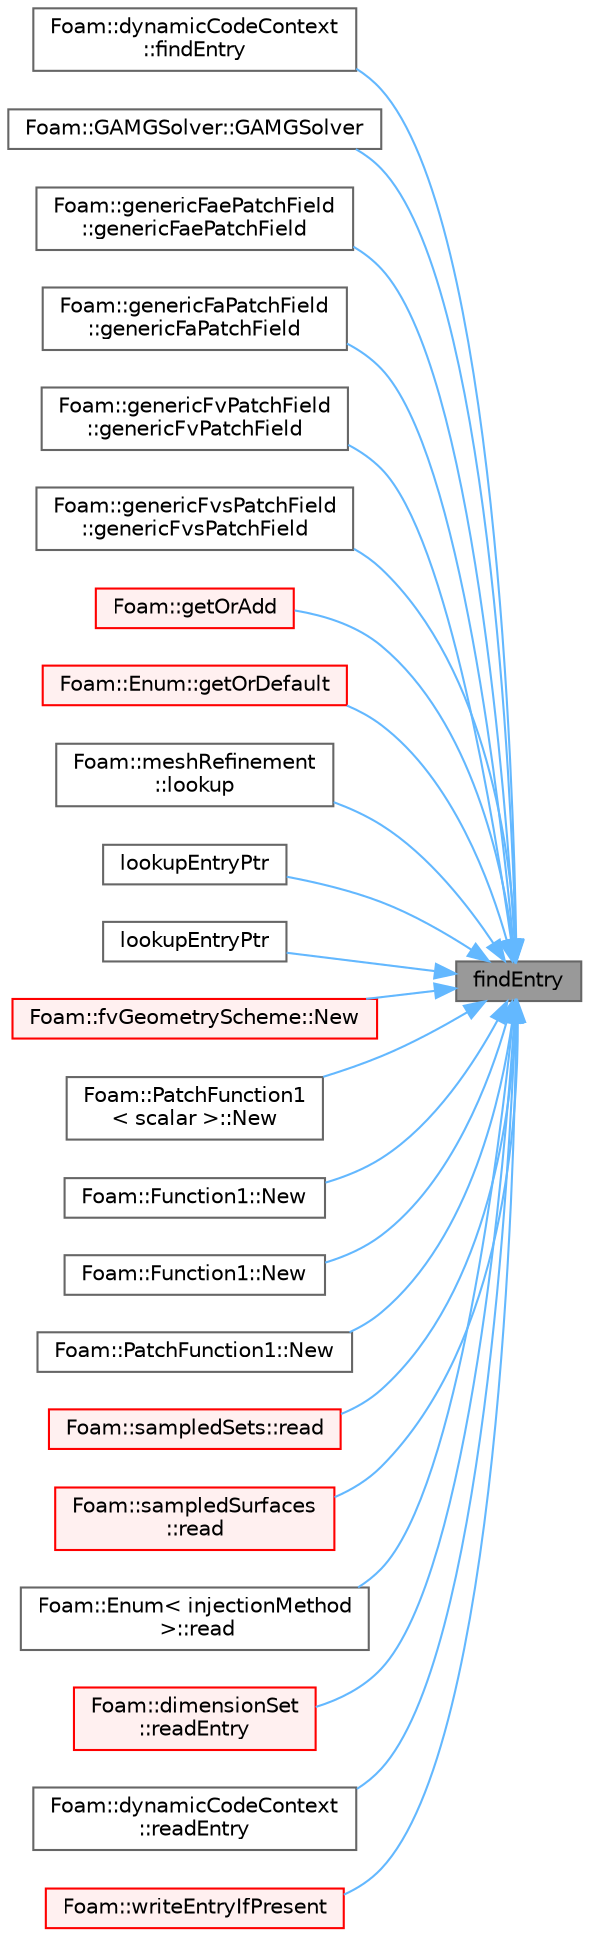 digraph "findEntry"
{
 // LATEX_PDF_SIZE
  bgcolor="transparent";
  edge [fontname=Helvetica,fontsize=10,labelfontname=Helvetica,labelfontsize=10];
  node [fontname=Helvetica,fontsize=10,shape=box,height=0.2,width=0.4];
  rankdir="RL";
  Node1 [id="Node000001",label="findEntry",height=0.2,width=0.4,color="gray40", fillcolor="grey60", style="filled", fontcolor="black",tooltip=" "];
  Node1 -> Node2 [id="edge1_Node000001_Node000002",dir="back",color="steelblue1",style="solid",tooltip=" "];
  Node2 [id="Node000002",label="Foam::dynamicCodeContext\l::findEntry",height=0.2,width=0.4,color="grey40", fillcolor="white", style="filled",URL="$classFoam_1_1dynamicCodeContext.html#aa1a0bf1d0e3a08caa384abede3d96803",tooltip=" "];
  Node1 -> Node3 [id="edge2_Node000001_Node000003",dir="back",color="steelblue1",style="solid",tooltip=" "];
  Node3 [id="Node000003",label="Foam::GAMGSolver::GAMGSolver",height=0.2,width=0.4,color="grey40", fillcolor="white", style="filled",URL="$classFoam_1_1GAMGSolver.html#aa0bdfcc22c05f62778e77b175b6fdd66",tooltip=" "];
  Node1 -> Node4 [id="edge3_Node000001_Node000004",dir="back",color="steelblue1",style="solid",tooltip=" "];
  Node4 [id="Node000004",label="Foam::genericFaePatchField\l::genericFaePatchField",height=0.2,width=0.4,color="grey40", fillcolor="white", style="filled",URL="$classFoam_1_1genericFaePatchField.html#a0197adc2c7df18e063815a5dcf1c7276",tooltip=" "];
  Node1 -> Node5 [id="edge4_Node000001_Node000005",dir="back",color="steelblue1",style="solid",tooltip=" "];
  Node5 [id="Node000005",label="Foam::genericFaPatchField\l::genericFaPatchField",height=0.2,width=0.4,color="grey40", fillcolor="white", style="filled",URL="$classFoam_1_1genericFaPatchField.html#ae7f9197703a4544071a86d88a23c46a2",tooltip=" "];
  Node1 -> Node6 [id="edge5_Node000001_Node000006",dir="back",color="steelblue1",style="solid",tooltip=" "];
  Node6 [id="Node000006",label="Foam::genericFvPatchField\l::genericFvPatchField",height=0.2,width=0.4,color="grey40", fillcolor="white", style="filled",URL="$classFoam_1_1genericFvPatchField.html#a55caa01e757d3893cd3a7034439317d9",tooltip=" "];
  Node1 -> Node7 [id="edge6_Node000001_Node000007",dir="back",color="steelblue1",style="solid",tooltip=" "];
  Node7 [id="Node000007",label="Foam::genericFvsPatchField\l::genericFvsPatchField",height=0.2,width=0.4,color="grey40", fillcolor="white", style="filled",URL="$classFoam_1_1genericFvsPatchField.html#aa04d399a4f7a43b787fd20905d769ce2",tooltip=" "];
  Node1 -> Node8 [id="edge7_Node000001_Node000008",dir="back",color="steelblue1",style="solid",tooltip=" "];
  Node8 [id="Node000008",label="Foam::getOrAdd",height=0.2,width=0.4,color="red", fillcolor="#FFF0F0", style="filled",URL="$namespaceFoam.html#ab1573deceafb20b36b657feb3653a8ea",tooltip=" "];
  Node1 -> Node16 [id="edge8_Node000001_Node000016",dir="back",color="steelblue1",style="solid",tooltip=" "];
  Node16 [id="Node000016",label="Foam::Enum::getOrDefault",height=0.2,width=0.4,color="red", fillcolor="#FFF0F0", style="filled",URL="$classFoam_1_1Enum.html#ab903cb7ea5fed7345feddd8439602b7d",tooltip=" "];
  Node1 -> Node18 [id="edge9_Node000001_Node000018",dir="back",color="steelblue1",style="solid",tooltip=" "];
  Node18 [id="Node000018",label="Foam::meshRefinement\l::lookup",height=0.2,width=0.4,color="grey40", fillcolor="white", style="filled",URL="$classFoam_1_1meshRefinement.html#a18e08857156f2c707b2b3fb4d58728a0",tooltip=" "];
  Node1 -> Node19 [id="edge10_Node000001_Node000019",dir="back",color="steelblue1",style="solid",tooltip=" "];
  Node19 [id="Node000019",label="lookupEntryPtr",height=0.2,width=0.4,color="grey40", fillcolor="white", style="filled",URL="$classFoam_1_1dictionary.html#a54368ab6ded748fef4004992837ee644",tooltip=" "];
  Node1 -> Node20 [id="edge11_Node000001_Node000020",dir="back",color="steelblue1",style="solid",tooltip=" "];
  Node20 [id="Node000020",label="lookupEntryPtr",height=0.2,width=0.4,color="grey40", fillcolor="white", style="filled",URL="$classFoam_1_1dictionary.html#a33d41308f20c09b93186e6b3facc12e9",tooltip=" "];
  Node1 -> Node21 [id="edge12_Node000001_Node000021",dir="back",color="steelblue1",style="solid",tooltip=" "];
  Node21 [id="Node000021",label="Foam::fvGeometryScheme::New",height=0.2,width=0.4,color="red", fillcolor="#FFF0F0", style="filled",URL="$classFoam_1_1fvGeometryScheme.html#aaced3a8834cdd93fa0315df5df265564",tooltip=" "];
  Node1 -> Node25 [id="edge13_Node000001_Node000025",dir="back",color="steelblue1",style="solid",tooltip=" "];
  Node25 [id="Node000025",label="Foam::PatchFunction1\l\< scalar \>::New",height=0.2,width=0.4,color="grey40", fillcolor="white", style="filled",URL="$classFoam_1_1PatchFunction1.html#a43a3e7990d5f9beae2c7540a48b4bcdf",tooltip=" "];
  Node1 -> Node26 [id="edge14_Node000001_Node000026",dir="back",color="steelblue1",style="solid",tooltip=" "];
  Node26 [id="Node000026",label="Foam::Function1::New",height=0.2,width=0.4,color="grey40", fillcolor="white", style="filled",URL="$classFoam_1_1Function1.html#a29af3708a41352e81f048cb4b8393a9a",tooltip=" "];
  Node1 -> Node27 [id="edge15_Node000001_Node000027",dir="back",color="steelblue1",style="solid",tooltip=" "];
  Node27 [id="Node000027",label="Foam::Function1::New",height=0.2,width=0.4,color="grey40", fillcolor="white", style="filled",URL="$classFoam_1_1Function1.html#adb3501f48c6f09669bba85692de61646",tooltip=" "];
  Node1 -> Node28 [id="edge16_Node000001_Node000028",dir="back",color="steelblue1",style="solid",tooltip=" "];
  Node28 [id="Node000028",label="Foam::PatchFunction1::New",height=0.2,width=0.4,color="grey40", fillcolor="white", style="filled",URL="$classFoam_1_1PatchFunction1.html#a2c9ee1f8d3e33d7993106b028f8fda14",tooltip=" "];
  Node1 -> Node29 [id="edge17_Node000001_Node000029",dir="back",color="steelblue1",style="solid",tooltip=" "];
  Node29 [id="Node000029",label="Foam::sampledSets::read",height=0.2,width=0.4,color="red", fillcolor="#FFF0F0", style="filled",URL="$classFoam_1_1sampledSets.html#afac0600fef97b05534a595ce00b272ed",tooltip=" "];
  Node1 -> Node32 [id="edge18_Node000001_Node000032",dir="back",color="steelblue1",style="solid",tooltip=" "];
  Node32 [id="Node000032",label="Foam::sampledSurfaces\l::read",height=0.2,width=0.4,color="red", fillcolor="#FFF0F0", style="filled",URL="$classFoam_1_1sampledSurfaces.html#a6ce0c64db98eb6144d363dbfc86104eb",tooltip=" "];
  Node1 -> Node35 [id="edge19_Node000001_Node000035",dir="back",color="steelblue1",style="solid",tooltip=" "];
  Node35 [id="Node000035",label="Foam::Enum\< injectionMethod\l \>::read",height=0.2,width=0.4,color="grey40", fillcolor="white", style="filled",URL="$classFoam_1_1Enum.html#ac37bd825e0476338d3f602b831653fbe",tooltip=" "];
  Node1 -> Node36 [id="edge20_Node000001_Node000036",dir="back",color="steelblue1",style="solid",tooltip=" "];
  Node36 [id="Node000036",label="Foam::dimensionSet\l::readEntry",height=0.2,width=0.4,color="red", fillcolor="#FFF0F0", style="filled",URL="$classFoam_1_1dimensionSet.html#a6f986460329c520a2b4d53b000dcf755",tooltip=" "];
  Node1 -> Node39 [id="edge21_Node000001_Node000039",dir="back",color="steelblue1",style="solid",tooltip=" "];
  Node39 [id="Node000039",label="Foam::dynamicCodeContext\l::readEntry",height=0.2,width=0.4,color="grey40", fillcolor="white", style="filled",URL="$classFoam_1_1dynamicCodeContext.html#a59432ce7a7b1f5880831141d34086554",tooltip=" "];
  Node1 -> Node40 [id="edge22_Node000001_Node000040",dir="back",color="steelblue1",style="solid",tooltip=" "];
  Node40 [id="Node000040",label="Foam::writeEntryIfPresent",height=0.2,width=0.4,color="red", fillcolor="#FFF0F0", style="filled",URL="$namespaceFoam.html#a5308f7c9840e0509a90ea9ba2b80c088",tooltip=" "];
}
